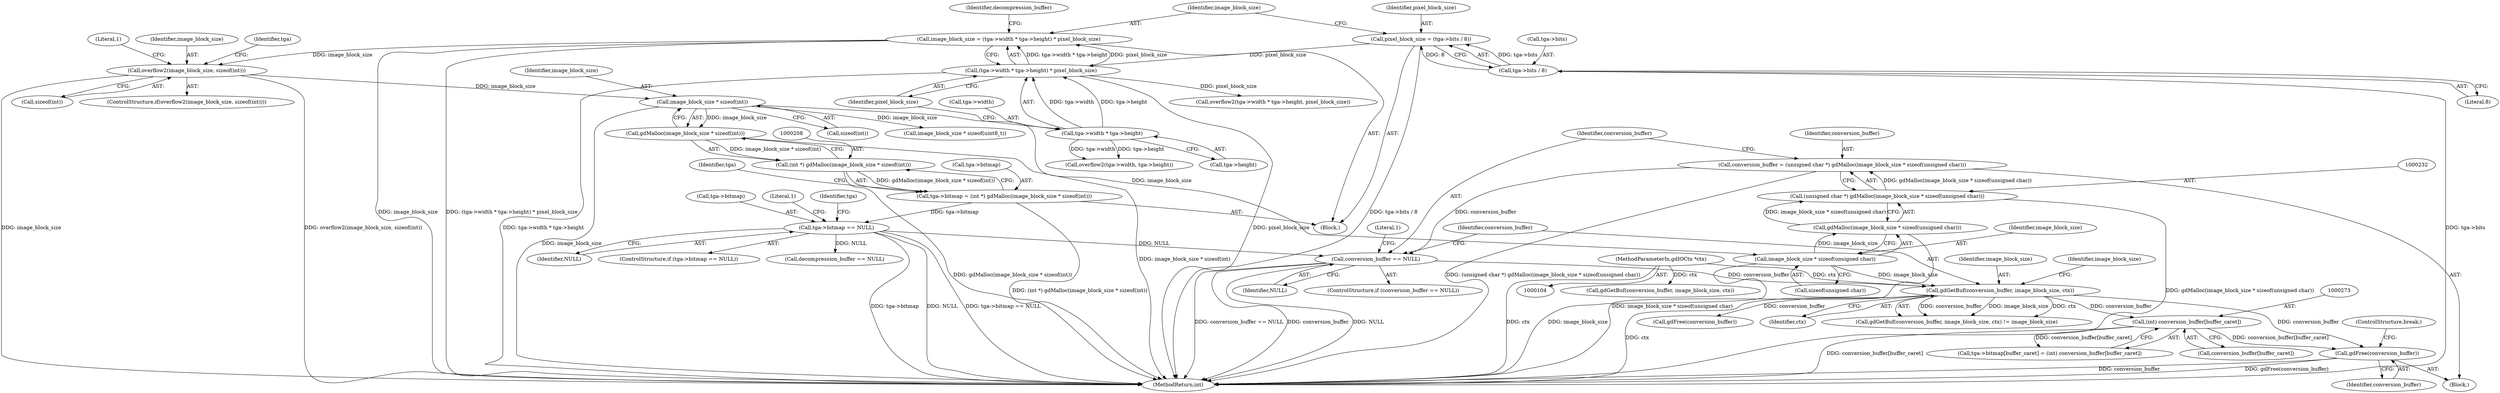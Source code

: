 digraph "0_libgd_3c2b605d72e8b080dace1d98a6e50b46c1d12186@pointer" {
"1000279" [label="(Call,gdFree(conversion_buffer))"];
"1000272" [label="(Call,(int) conversion_buffer[buffer_caret])"];
"1000248" [label="(Call,gdGetBuf(conversion_buffer, image_block_size, ctx))"];
"1000239" [label="(Call,conversion_buffer == NULL)"];
"1000229" [label="(Call,conversion_buffer = (unsigned char *) gdMalloc(image_block_size * sizeof(unsigned char)))"];
"1000231" [label="(Call,(unsigned char *) gdMalloc(image_block_size * sizeof(unsigned char)))"];
"1000233" [label="(Call,gdMalloc(image_block_size * sizeof(unsigned char)))"];
"1000234" [label="(Call,image_block_size * sizeof(unsigned char))"];
"1000210" [label="(Call,image_block_size * sizeof(int))"];
"1000180" [label="(Call,overflow2(image_block_size, sizeof(int)))"];
"1000117" [label="(Call,image_block_size = (tga->width * tga->height) * pixel_block_size)"];
"1000119" [label="(Call,(tga->width * tga->height) * pixel_block_size)"];
"1000120" [label="(Call,tga->width * tga->height)"];
"1000109" [label="(Call,pixel_block_size = (tga->bits / 8))"];
"1000111" [label="(Call,tga->bits / 8)"];
"1000215" [label="(Call,tga->bitmap == NULL)"];
"1000203" [label="(Call,tga->bitmap = (int *) gdMalloc(image_block_size * sizeof(int)))"];
"1000207" [label="(Call,(int *) gdMalloc(image_block_size * sizeof(int)))"];
"1000209" [label="(Call,gdMalloc(image_block_size * sizeof(int)))"];
"1000105" [label="(MethodParameterIn,gdIOCtx *ctx)"];
"1000247" [label="(Call,gdGetBuf(conversion_buffer, image_block_size, ctx) != image_block_size)"];
"1000212" [label="(Call,sizeof(int))"];
"1000118" [label="(Identifier,image_block_size)"];
"1000204" [label="(Call,tga->bitmap)"];
"1000281" [label="(ControlStructure,break;)"];
"1000230" [label="(Identifier,conversion_buffer)"];
"1000209" [label="(Call,gdMalloc(image_block_size * sizeof(int)))"];
"1000119" [label="(Call,(tga->width * tga->height) * pixel_block_size)"];
"1000272" [label="(Call,(int) conversion_buffer[buffer_caret])"];
"1000236" [label="(Call,sizeof(unsigned char))"];
"1000229" [label="(Call,conversion_buffer = (unsigned char *) gdMalloc(image_block_size * sizeof(unsigned char)))"];
"1000127" [label="(Identifier,pixel_block_size)"];
"1000115" [label="(Literal,8)"];
"1000249" [label="(Identifier,conversion_buffer)"];
"1000120" [label="(Call,tga->width * tga->height)"];
"1000234" [label="(Call,image_block_size * sizeof(unsigned char))"];
"1000117" [label="(Call,image_block_size = (tga->width * tga->height) * pixel_block_size)"];
"1000323" [label="(Call,gdGetBuf(conversion_buffer, image_block_size, ctx))"];
"1000256" [label="(Call,gdFree(conversion_buffer))"];
"1000280" [label="(Identifier,conversion_buffer)"];
"1000266" [label="(Call,tga->bitmap[buffer_caret] = (int) conversion_buffer[buffer_caret])"];
"1000211" [label="(Identifier,image_block_size)"];
"1000187" [label="(Literal,1)"];
"1000288" [label="(Call,image_block_size * sizeof(uint8_t))"];
"1000182" [label="(Call,sizeof(int))"];
"1000225" [label="(Identifier,tga)"];
"1000279" [label="(Call,gdFree(conversion_buffer))"];
"1000274" [label="(Call,conversion_buffer[buffer_caret])"];
"1000248" [label="(Call,gdGetBuf(conversion_buffer, image_block_size, ctx))"];
"1000130" [label="(Identifier,decompression_buffer)"];
"1000233" [label="(Call,gdMalloc(image_block_size * sizeof(unsigned char)))"];
"1000166" [label="(Call,overflow2(tga->width * tga->height, pixel_block_size))"];
"1000110" [label="(Identifier,pixel_block_size)"];
"1000203" [label="(Call,tga->bitmap = (int *) gdMalloc(image_block_size * sizeof(int)))"];
"1000238" [label="(ControlStructure,if (conversion_buffer == NULL))"];
"1000245" [label="(Literal,1)"];
"1000240" [label="(Identifier,conversion_buffer)"];
"1000215" [label="(Call,tga->bitmap == NULL)"];
"1000235" [label="(Identifier,image_block_size)"];
"1000179" [label="(ControlStructure,if(overflow2(image_block_size, sizeof(int))))"];
"1000181" [label="(Identifier,image_block_size)"];
"1000192" [label="(Identifier,tga)"];
"1000124" [label="(Call,tga->height)"];
"1000154" [label="(Call,overflow2(tga->width, tga->height))"];
"1000214" [label="(ControlStructure,if (tga->bitmap == NULL))"];
"1000216" [label="(Call,tga->bitmap)"];
"1000107" [label="(Block,)"];
"1000105" [label="(MethodParameterIn,gdIOCtx *ctx)"];
"1000207" [label="(Call,(int *) gdMalloc(image_block_size * sizeof(int)))"];
"1000241" [label="(Identifier,NULL)"];
"1000227" [label="(Block,)"];
"1000180" [label="(Call,overflow2(image_block_size, sizeof(int)))"];
"1000111" [label="(Call,tga->bits / 8)"];
"1000293" [label="(Call,decompression_buffer == NULL)"];
"1000217" [label="(Identifier,tga)"];
"1000219" [label="(Identifier,NULL)"];
"1000519" [label="(MethodReturn,int)"];
"1000109" [label="(Call,pixel_block_size = (tga->bits / 8))"];
"1000231" [label="(Call,(unsigned char *) gdMalloc(image_block_size * sizeof(unsigned char)))"];
"1000250" [label="(Identifier,image_block_size)"];
"1000239" [label="(Call,conversion_buffer == NULL)"];
"1000121" [label="(Call,tga->width)"];
"1000210" [label="(Call,image_block_size * sizeof(int))"];
"1000112" [label="(Call,tga->bits)"];
"1000222" [label="(Literal,1)"];
"1000251" [label="(Identifier,ctx)"];
"1000252" [label="(Identifier,image_block_size)"];
"1000279" -> "1000227"  [label="AST: "];
"1000279" -> "1000280"  [label="CFG: "];
"1000280" -> "1000279"  [label="AST: "];
"1000281" -> "1000279"  [label="CFG: "];
"1000279" -> "1000519"  [label="DDG: conversion_buffer"];
"1000279" -> "1000519"  [label="DDG: gdFree(conversion_buffer)"];
"1000272" -> "1000279"  [label="DDG: conversion_buffer[buffer_caret]"];
"1000248" -> "1000279"  [label="DDG: conversion_buffer"];
"1000272" -> "1000266"  [label="AST: "];
"1000272" -> "1000274"  [label="CFG: "];
"1000273" -> "1000272"  [label="AST: "];
"1000274" -> "1000272"  [label="AST: "];
"1000266" -> "1000272"  [label="CFG: "];
"1000272" -> "1000519"  [label="DDG: conversion_buffer[buffer_caret]"];
"1000272" -> "1000266"  [label="DDG: conversion_buffer[buffer_caret]"];
"1000248" -> "1000272"  [label="DDG: conversion_buffer"];
"1000248" -> "1000247"  [label="AST: "];
"1000248" -> "1000251"  [label="CFG: "];
"1000249" -> "1000248"  [label="AST: "];
"1000250" -> "1000248"  [label="AST: "];
"1000251" -> "1000248"  [label="AST: "];
"1000252" -> "1000248"  [label="CFG: "];
"1000248" -> "1000519"  [label="DDG: ctx"];
"1000248" -> "1000247"  [label="DDG: conversion_buffer"];
"1000248" -> "1000247"  [label="DDG: image_block_size"];
"1000248" -> "1000247"  [label="DDG: ctx"];
"1000239" -> "1000248"  [label="DDG: conversion_buffer"];
"1000234" -> "1000248"  [label="DDG: image_block_size"];
"1000105" -> "1000248"  [label="DDG: ctx"];
"1000248" -> "1000256"  [label="DDG: conversion_buffer"];
"1000239" -> "1000238"  [label="AST: "];
"1000239" -> "1000241"  [label="CFG: "];
"1000240" -> "1000239"  [label="AST: "];
"1000241" -> "1000239"  [label="AST: "];
"1000245" -> "1000239"  [label="CFG: "];
"1000249" -> "1000239"  [label="CFG: "];
"1000239" -> "1000519"  [label="DDG: conversion_buffer == NULL"];
"1000239" -> "1000519"  [label="DDG: conversion_buffer"];
"1000239" -> "1000519"  [label="DDG: NULL"];
"1000229" -> "1000239"  [label="DDG: conversion_buffer"];
"1000215" -> "1000239"  [label="DDG: NULL"];
"1000229" -> "1000227"  [label="AST: "];
"1000229" -> "1000231"  [label="CFG: "];
"1000230" -> "1000229"  [label="AST: "];
"1000231" -> "1000229"  [label="AST: "];
"1000240" -> "1000229"  [label="CFG: "];
"1000229" -> "1000519"  [label="DDG: (unsigned char *) gdMalloc(image_block_size * sizeof(unsigned char))"];
"1000231" -> "1000229"  [label="DDG: gdMalloc(image_block_size * sizeof(unsigned char))"];
"1000231" -> "1000233"  [label="CFG: "];
"1000232" -> "1000231"  [label="AST: "];
"1000233" -> "1000231"  [label="AST: "];
"1000231" -> "1000519"  [label="DDG: gdMalloc(image_block_size * sizeof(unsigned char))"];
"1000233" -> "1000231"  [label="DDG: image_block_size * sizeof(unsigned char)"];
"1000233" -> "1000234"  [label="CFG: "];
"1000234" -> "1000233"  [label="AST: "];
"1000233" -> "1000519"  [label="DDG: image_block_size * sizeof(unsigned char)"];
"1000234" -> "1000233"  [label="DDG: image_block_size"];
"1000234" -> "1000236"  [label="CFG: "];
"1000235" -> "1000234"  [label="AST: "];
"1000236" -> "1000234"  [label="AST: "];
"1000234" -> "1000519"  [label="DDG: image_block_size"];
"1000210" -> "1000234"  [label="DDG: image_block_size"];
"1000210" -> "1000209"  [label="AST: "];
"1000210" -> "1000212"  [label="CFG: "];
"1000211" -> "1000210"  [label="AST: "];
"1000212" -> "1000210"  [label="AST: "];
"1000209" -> "1000210"  [label="CFG: "];
"1000210" -> "1000519"  [label="DDG: image_block_size"];
"1000210" -> "1000209"  [label="DDG: image_block_size"];
"1000180" -> "1000210"  [label="DDG: image_block_size"];
"1000210" -> "1000288"  [label="DDG: image_block_size"];
"1000180" -> "1000179"  [label="AST: "];
"1000180" -> "1000182"  [label="CFG: "];
"1000181" -> "1000180"  [label="AST: "];
"1000182" -> "1000180"  [label="AST: "];
"1000187" -> "1000180"  [label="CFG: "];
"1000192" -> "1000180"  [label="CFG: "];
"1000180" -> "1000519"  [label="DDG: image_block_size"];
"1000180" -> "1000519"  [label="DDG: overflow2(image_block_size, sizeof(int))"];
"1000117" -> "1000180"  [label="DDG: image_block_size"];
"1000117" -> "1000107"  [label="AST: "];
"1000117" -> "1000119"  [label="CFG: "];
"1000118" -> "1000117"  [label="AST: "];
"1000119" -> "1000117"  [label="AST: "];
"1000130" -> "1000117"  [label="CFG: "];
"1000117" -> "1000519"  [label="DDG: image_block_size"];
"1000117" -> "1000519"  [label="DDG: (tga->width * tga->height) * pixel_block_size"];
"1000119" -> "1000117"  [label="DDG: tga->width * tga->height"];
"1000119" -> "1000117"  [label="DDG: pixel_block_size"];
"1000119" -> "1000127"  [label="CFG: "];
"1000120" -> "1000119"  [label="AST: "];
"1000127" -> "1000119"  [label="AST: "];
"1000119" -> "1000519"  [label="DDG: pixel_block_size"];
"1000119" -> "1000519"  [label="DDG: tga->width * tga->height"];
"1000120" -> "1000119"  [label="DDG: tga->width"];
"1000120" -> "1000119"  [label="DDG: tga->height"];
"1000109" -> "1000119"  [label="DDG: pixel_block_size"];
"1000119" -> "1000166"  [label="DDG: pixel_block_size"];
"1000120" -> "1000124"  [label="CFG: "];
"1000121" -> "1000120"  [label="AST: "];
"1000124" -> "1000120"  [label="AST: "];
"1000127" -> "1000120"  [label="CFG: "];
"1000120" -> "1000154"  [label="DDG: tga->width"];
"1000120" -> "1000154"  [label="DDG: tga->height"];
"1000109" -> "1000107"  [label="AST: "];
"1000109" -> "1000111"  [label="CFG: "];
"1000110" -> "1000109"  [label="AST: "];
"1000111" -> "1000109"  [label="AST: "];
"1000118" -> "1000109"  [label="CFG: "];
"1000109" -> "1000519"  [label="DDG: tga->bits / 8"];
"1000111" -> "1000109"  [label="DDG: tga->bits"];
"1000111" -> "1000109"  [label="DDG: 8"];
"1000111" -> "1000115"  [label="CFG: "];
"1000112" -> "1000111"  [label="AST: "];
"1000115" -> "1000111"  [label="AST: "];
"1000111" -> "1000519"  [label="DDG: tga->bits"];
"1000215" -> "1000214"  [label="AST: "];
"1000215" -> "1000219"  [label="CFG: "];
"1000216" -> "1000215"  [label="AST: "];
"1000219" -> "1000215"  [label="AST: "];
"1000222" -> "1000215"  [label="CFG: "];
"1000225" -> "1000215"  [label="CFG: "];
"1000215" -> "1000519"  [label="DDG: tga->bitmap"];
"1000215" -> "1000519"  [label="DDG: NULL"];
"1000215" -> "1000519"  [label="DDG: tga->bitmap == NULL"];
"1000203" -> "1000215"  [label="DDG: tga->bitmap"];
"1000215" -> "1000293"  [label="DDG: NULL"];
"1000203" -> "1000107"  [label="AST: "];
"1000203" -> "1000207"  [label="CFG: "];
"1000204" -> "1000203"  [label="AST: "];
"1000207" -> "1000203"  [label="AST: "];
"1000217" -> "1000203"  [label="CFG: "];
"1000203" -> "1000519"  [label="DDG: (int *) gdMalloc(image_block_size * sizeof(int))"];
"1000207" -> "1000203"  [label="DDG: gdMalloc(image_block_size * sizeof(int))"];
"1000207" -> "1000209"  [label="CFG: "];
"1000208" -> "1000207"  [label="AST: "];
"1000209" -> "1000207"  [label="AST: "];
"1000207" -> "1000519"  [label="DDG: gdMalloc(image_block_size * sizeof(int))"];
"1000209" -> "1000207"  [label="DDG: image_block_size * sizeof(int)"];
"1000209" -> "1000519"  [label="DDG: image_block_size * sizeof(int)"];
"1000105" -> "1000104"  [label="AST: "];
"1000105" -> "1000519"  [label="DDG: ctx"];
"1000105" -> "1000323"  [label="DDG: ctx"];
}
